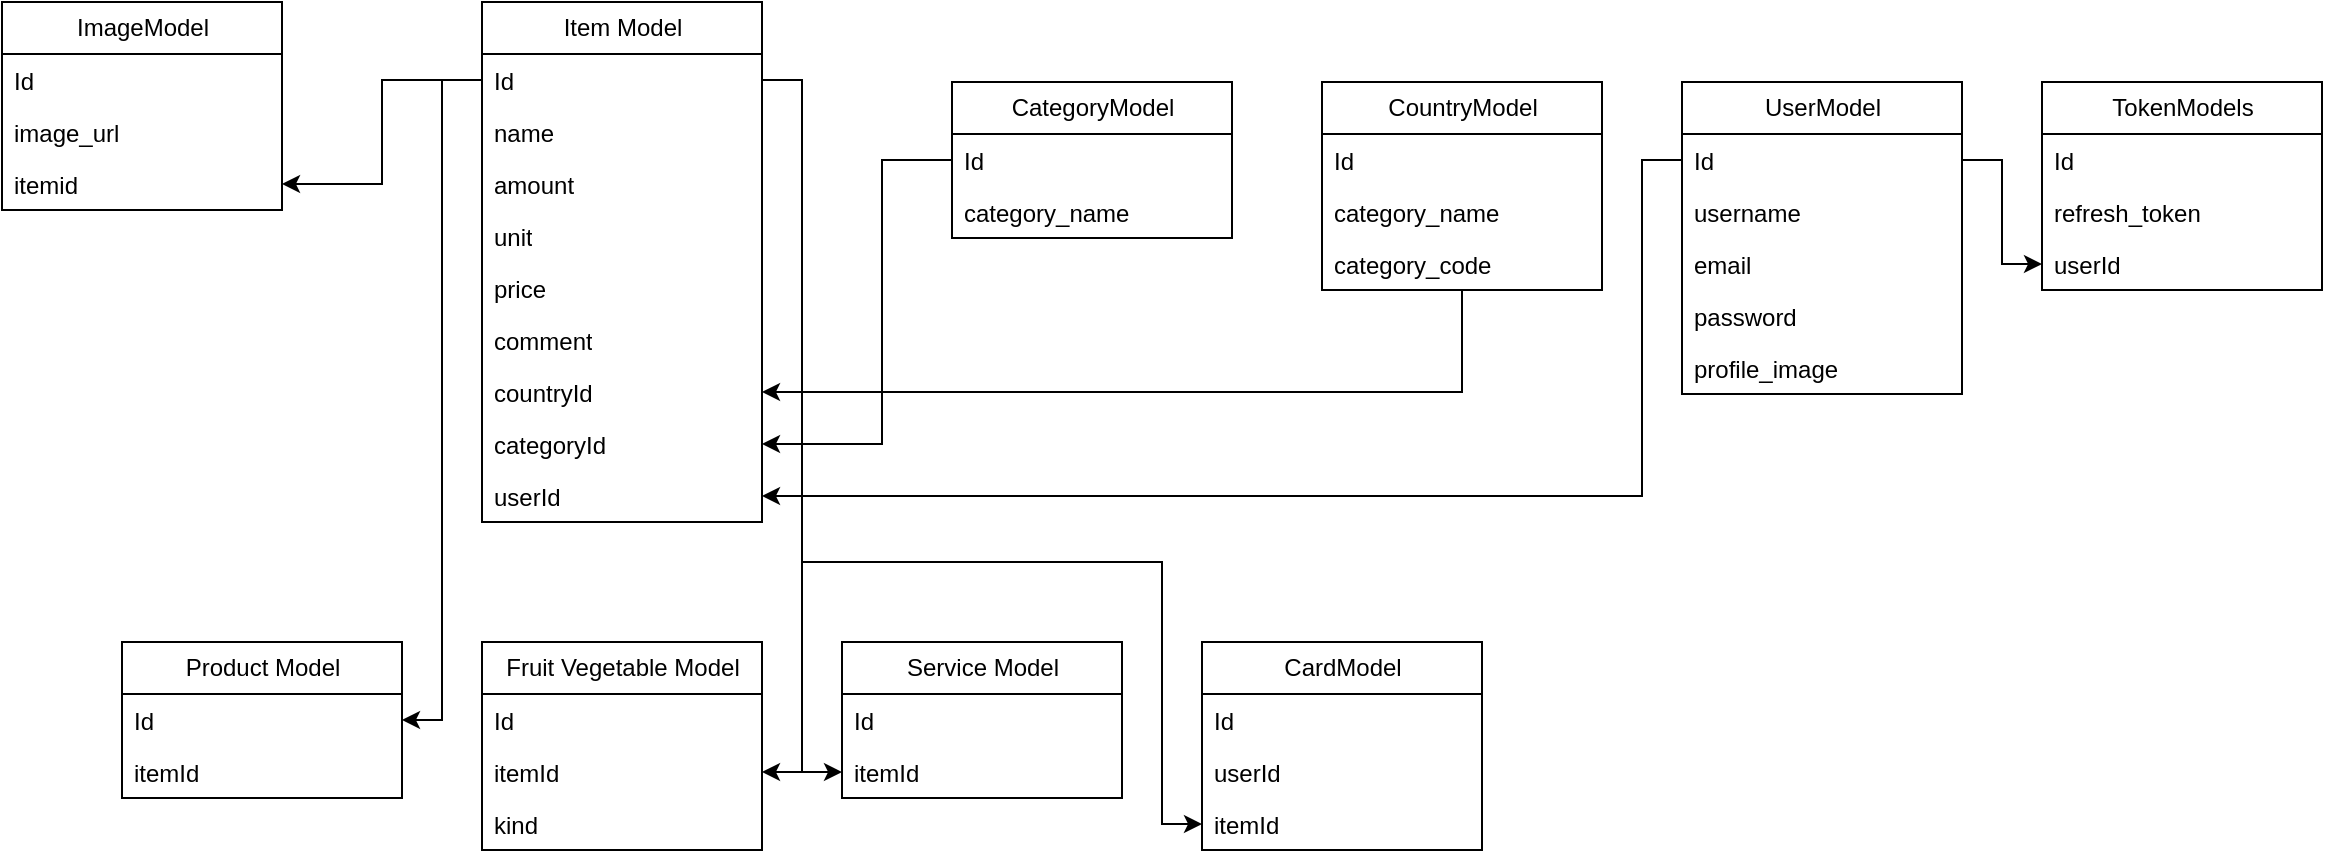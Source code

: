 <mxfile version="24.2.7" type="device">
  <diagram name="Page-1" id="mG99jSPDwVkIexaX3KDU">
    <mxGraphModel dx="1130" dy="633" grid="1" gridSize="10" guides="1" tooltips="1" connect="1" arrows="1" fold="1" page="1" pageScale="1" pageWidth="1169" pageHeight="1654" math="0" shadow="0">
      <root>
        <mxCell id="0" />
        <mxCell id="1" parent="0" />
        <mxCell id="0R8FZ4g5FUv6yTJGRgFN-1" value="CategoryModel" style="swimlane;fontStyle=0;childLayout=stackLayout;horizontal=1;startSize=26;fillColor=none;horizontalStack=0;resizeParent=1;resizeParentMax=0;resizeLast=0;collapsible=1;marginBottom=0;html=1;" parent="1" vertex="1">
          <mxGeometry x="515" y="80" width="140" height="78" as="geometry" />
        </mxCell>
        <mxCell id="0R8FZ4g5FUv6yTJGRgFN-3" value="Id" style="text;strokeColor=none;fillColor=none;align=left;verticalAlign=top;spacingLeft=4;spacingRight=4;overflow=hidden;rotatable=0;points=[[0,0.5],[1,0.5]];portConstraint=eastwest;whiteSpace=wrap;html=1;" parent="0R8FZ4g5FUv6yTJGRgFN-1" vertex="1">
          <mxGeometry y="26" width="140" height="26" as="geometry" />
        </mxCell>
        <mxCell id="0R8FZ4g5FUv6yTJGRgFN-4" value="category_name" style="text;strokeColor=none;fillColor=none;align=left;verticalAlign=top;spacingLeft=4;spacingRight=4;overflow=hidden;rotatable=0;points=[[0,0.5],[1,0.5]];portConstraint=eastwest;whiteSpace=wrap;html=1;" parent="0R8FZ4g5FUv6yTJGRgFN-1" vertex="1">
          <mxGeometry y="52" width="140" height="26" as="geometry" />
        </mxCell>
        <mxCell id="lRnSNQp25yg4R_peUvhy-1" value="Product Model" style="swimlane;fontStyle=0;childLayout=stackLayout;horizontal=1;startSize=26;fillColor=none;horizontalStack=0;resizeParent=1;resizeParentMax=0;resizeLast=0;collapsible=1;marginBottom=0;html=1;" parent="1" vertex="1">
          <mxGeometry x="100" y="360" width="140" height="78" as="geometry" />
        </mxCell>
        <mxCell id="lRnSNQp25yg4R_peUvhy-2" value="Id" style="text;strokeColor=none;fillColor=none;align=left;verticalAlign=top;spacingLeft=4;spacingRight=4;overflow=hidden;rotatable=0;points=[[0,0.5],[1,0.5]];portConstraint=eastwest;whiteSpace=wrap;html=1;" parent="lRnSNQp25yg4R_peUvhy-1" vertex="1">
          <mxGeometry y="26" width="140" height="26" as="geometry" />
        </mxCell>
        <mxCell id="lRnSNQp25yg4R_peUvhy-3" value="itemId" style="text;strokeColor=none;fillColor=none;align=left;verticalAlign=top;spacingLeft=4;spacingRight=4;overflow=hidden;rotatable=0;points=[[0,0.5],[1,0.5]];portConstraint=eastwest;whiteSpace=wrap;html=1;" parent="lRnSNQp25yg4R_peUvhy-1" vertex="1">
          <mxGeometry y="52" width="140" height="26" as="geometry" />
        </mxCell>
        <mxCell id="lRnSNQp25yg4R_peUvhy-4" value="Fruit Vegetable Model" style="swimlane;fontStyle=0;childLayout=stackLayout;horizontal=1;startSize=26;fillColor=none;horizontalStack=0;resizeParent=1;resizeParentMax=0;resizeLast=0;collapsible=1;marginBottom=0;html=1;" parent="1" vertex="1">
          <mxGeometry x="280" y="360" width="140" height="104" as="geometry" />
        </mxCell>
        <mxCell id="lRnSNQp25yg4R_peUvhy-5" value="Id" style="text;strokeColor=none;fillColor=none;align=left;verticalAlign=top;spacingLeft=4;spacingRight=4;overflow=hidden;rotatable=0;points=[[0,0.5],[1,0.5]];portConstraint=eastwest;whiteSpace=wrap;html=1;" parent="lRnSNQp25yg4R_peUvhy-4" vertex="1">
          <mxGeometry y="26" width="140" height="26" as="geometry" />
        </mxCell>
        <mxCell id="lRnSNQp25yg4R_peUvhy-6" value="itemId" style="text;strokeColor=none;fillColor=none;align=left;verticalAlign=top;spacingLeft=4;spacingRight=4;overflow=hidden;rotatable=0;points=[[0,0.5],[1,0.5]];portConstraint=eastwest;whiteSpace=wrap;html=1;" parent="lRnSNQp25yg4R_peUvhy-4" vertex="1">
          <mxGeometry y="52" width="140" height="26" as="geometry" />
        </mxCell>
        <mxCell id="oPbYUOU-JrTOomvbUuW1-30" value="kind" style="text;strokeColor=none;fillColor=none;align=left;verticalAlign=top;spacingLeft=4;spacingRight=4;overflow=hidden;rotatable=0;points=[[0,0.5],[1,0.5]];portConstraint=eastwest;whiteSpace=wrap;html=1;" vertex="1" parent="lRnSNQp25yg4R_peUvhy-4">
          <mxGeometry y="78" width="140" height="26" as="geometry" />
        </mxCell>
        <mxCell id="lRnSNQp25yg4R_peUvhy-7" value="Service Model" style="swimlane;fontStyle=0;childLayout=stackLayout;horizontal=1;startSize=26;fillColor=none;horizontalStack=0;resizeParent=1;resizeParentMax=0;resizeLast=0;collapsible=1;marginBottom=0;html=1;" parent="1" vertex="1">
          <mxGeometry x="460" y="360" width="140" height="78" as="geometry" />
        </mxCell>
        <mxCell id="lRnSNQp25yg4R_peUvhy-8" value="Id" style="text;strokeColor=none;fillColor=none;align=left;verticalAlign=top;spacingLeft=4;spacingRight=4;overflow=hidden;rotatable=0;points=[[0,0.5],[1,0.5]];portConstraint=eastwest;whiteSpace=wrap;html=1;" parent="lRnSNQp25yg4R_peUvhy-7" vertex="1">
          <mxGeometry y="26" width="140" height="26" as="geometry" />
        </mxCell>
        <mxCell id="lRnSNQp25yg4R_peUvhy-9" value="itemId" style="text;strokeColor=none;fillColor=none;align=left;verticalAlign=top;spacingLeft=4;spacingRight=4;overflow=hidden;rotatable=0;points=[[0,0.5],[1,0.5]];portConstraint=eastwest;whiteSpace=wrap;html=1;" parent="lRnSNQp25yg4R_peUvhy-7" vertex="1">
          <mxGeometry y="52" width="140" height="26" as="geometry" />
        </mxCell>
        <mxCell id="lRnSNQp25yg4R_peUvhy-10" value="Item Model" style="swimlane;fontStyle=0;childLayout=stackLayout;horizontal=1;startSize=26;fillColor=none;horizontalStack=0;resizeParent=1;resizeParentMax=0;resizeLast=0;collapsible=1;marginBottom=0;html=1;" parent="1" vertex="1">
          <mxGeometry x="280" y="40" width="140" height="260" as="geometry" />
        </mxCell>
        <mxCell id="lRnSNQp25yg4R_peUvhy-11" value="Id" style="text;strokeColor=none;fillColor=none;align=left;verticalAlign=top;spacingLeft=4;spacingRight=4;overflow=hidden;rotatable=0;points=[[0,0.5],[1,0.5]];portConstraint=eastwest;whiteSpace=wrap;html=1;" parent="lRnSNQp25yg4R_peUvhy-10" vertex="1">
          <mxGeometry y="26" width="140" height="26" as="geometry" />
        </mxCell>
        <mxCell id="oPbYUOU-JrTOomvbUuW1-1" value="name" style="text;strokeColor=none;fillColor=none;align=left;verticalAlign=top;spacingLeft=4;spacingRight=4;overflow=hidden;rotatable=0;points=[[0,0.5],[1,0.5]];portConstraint=eastwest;whiteSpace=wrap;html=1;" vertex="1" parent="lRnSNQp25yg4R_peUvhy-10">
          <mxGeometry y="52" width="140" height="26" as="geometry" />
        </mxCell>
        <mxCell id="oPbYUOU-JrTOomvbUuW1-2" value="amount" style="text;strokeColor=none;fillColor=none;align=left;verticalAlign=top;spacingLeft=4;spacingRight=4;overflow=hidden;rotatable=0;points=[[0,0.5],[1,0.5]];portConstraint=eastwest;whiteSpace=wrap;html=1;" vertex="1" parent="lRnSNQp25yg4R_peUvhy-10">
          <mxGeometry y="78" width="140" height="26" as="geometry" />
        </mxCell>
        <mxCell id="oPbYUOU-JrTOomvbUuW1-5" value="unit" style="text;strokeColor=none;fillColor=none;align=left;verticalAlign=top;spacingLeft=4;spacingRight=4;overflow=hidden;rotatable=0;points=[[0,0.5],[1,0.5]];portConstraint=eastwest;whiteSpace=wrap;html=1;" vertex="1" parent="lRnSNQp25yg4R_peUvhy-10">
          <mxGeometry y="104" width="140" height="26" as="geometry" />
        </mxCell>
        <mxCell id="oPbYUOU-JrTOomvbUuW1-4" value="price" style="text;strokeColor=none;fillColor=none;align=left;verticalAlign=top;spacingLeft=4;spacingRight=4;overflow=hidden;rotatable=0;points=[[0,0.5],[1,0.5]];portConstraint=eastwest;whiteSpace=wrap;html=1;" vertex="1" parent="lRnSNQp25yg4R_peUvhy-10">
          <mxGeometry y="130" width="140" height="26" as="geometry" />
        </mxCell>
        <mxCell id="oPbYUOU-JrTOomvbUuW1-3" value="comment" style="text;strokeColor=none;fillColor=none;align=left;verticalAlign=top;spacingLeft=4;spacingRight=4;overflow=hidden;rotatable=0;points=[[0,0.5],[1,0.5]];portConstraint=eastwest;whiteSpace=wrap;html=1;" vertex="1" parent="lRnSNQp25yg4R_peUvhy-10">
          <mxGeometry y="156" width="140" height="26" as="geometry" />
        </mxCell>
        <mxCell id="oPbYUOU-JrTOomvbUuW1-13" value="countryId" style="text;strokeColor=none;fillColor=none;align=left;verticalAlign=top;spacingLeft=4;spacingRight=4;overflow=hidden;rotatable=0;points=[[0,0.5],[1,0.5]];portConstraint=eastwest;whiteSpace=wrap;html=1;" vertex="1" parent="lRnSNQp25yg4R_peUvhy-10">
          <mxGeometry y="182" width="140" height="26" as="geometry" />
        </mxCell>
        <mxCell id="lRnSNQp25yg4R_peUvhy-12" value="categoryId" style="text;strokeColor=none;fillColor=none;align=left;verticalAlign=top;spacingLeft=4;spacingRight=4;overflow=hidden;rotatable=0;points=[[0,0.5],[1,0.5]];portConstraint=eastwest;whiteSpace=wrap;html=1;" parent="lRnSNQp25yg4R_peUvhy-10" vertex="1">
          <mxGeometry y="208" width="140" height="26" as="geometry" />
        </mxCell>
        <mxCell id="oPbYUOU-JrTOomvbUuW1-31" value="userId" style="text;strokeColor=none;fillColor=none;align=left;verticalAlign=top;spacingLeft=4;spacingRight=4;overflow=hidden;rotatable=0;points=[[0,0.5],[1,0.5]];portConstraint=eastwest;whiteSpace=wrap;html=1;" vertex="1" parent="lRnSNQp25yg4R_peUvhy-10">
          <mxGeometry y="234" width="140" height="26" as="geometry" />
        </mxCell>
        <mxCell id="oPbYUOU-JrTOomvbUuW1-19" style="edgeStyle=orthogonalEdgeStyle;rounded=0;orthogonalLoop=1;jettySize=auto;html=1;entryX=1;entryY=0.5;entryDx=0;entryDy=0;" edge="1" parent="1" source="oPbYUOU-JrTOomvbUuW1-16" target="oPbYUOU-JrTOomvbUuW1-13">
          <mxGeometry relative="1" as="geometry" />
        </mxCell>
        <mxCell id="oPbYUOU-JrTOomvbUuW1-16" value="CountryModel" style="swimlane;fontStyle=0;childLayout=stackLayout;horizontal=1;startSize=26;fillColor=none;horizontalStack=0;resizeParent=1;resizeParentMax=0;resizeLast=0;collapsible=1;marginBottom=0;html=1;" vertex="1" parent="1">
          <mxGeometry x="700" y="80" width="140" height="104" as="geometry" />
        </mxCell>
        <mxCell id="oPbYUOU-JrTOomvbUuW1-17" value="Id" style="text;strokeColor=none;fillColor=none;align=left;verticalAlign=top;spacingLeft=4;spacingRight=4;overflow=hidden;rotatable=0;points=[[0,0.5],[1,0.5]];portConstraint=eastwest;whiteSpace=wrap;html=1;" vertex="1" parent="oPbYUOU-JrTOomvbUuW1-16">
          <mxGeometry y="26" width="140" height="26" as="geometry" />
        </mxCell>
        <mxCell id="oPbYUOU-JrTOomvbUuW1-18" value="category_name" style="text;strokeColor=none;fillColor=none;align=left;verticalAlign=top;spacingLeft=4;spacingRight=4;overflow=hidden;rotatable=0;points=[[0,0.5],[1,0.5]];portConstraint=eastwest;whiteSpace=wrap;html=1;" vertex="1" parent="oPbYUOU-JrTOomvbUuW1-16">
          <mxGeometry y="52" width="140" height="26" as="geometry" />
        </mxCell>
        <mxCell id="oPbYUOU-JrTOomvbUuW1-21" value="category_code" style="text;strokeColor=none;fillColor=none;align=left;verticalAlign=top;spacingLeft=4;spacingRight=4;overflow=hidden;rotatable=0;points=[[0,0.5],[1,0.5]];portConstraint=eastwest;whiteSpace=wrap;html=1;" vertex="1" parent="oPbYUOU-JrTOomvbUuW1-16">
          <mxGeometry y="78" width="140" height="26" as="geometry" />
        </mxCell>
        <mxCell id="oPbYUOU-JrTOomvbUuW1-20" style="edgeStyle=orthogonalEdgeStyle;rounded=0;orthogonalLoop=1;jettySize=auto;html=1;entryX=1;entryY=0.5;entryDx=0;entryDy=0;" edge="1" parent="1" source="0R8FZ4g5FUv6yTJGRgFN-3" target="lRnSNQp25yg4R_peUvhy-12">
          <mxGeometry relative="1" as="geometry">
            <Array as="points">
              <mxPoint x="480" y="119" />
              <mxPoint x="480" y="261" />
            </Array>
          </mxGeometry>
        </mxCell>
        <mxCell id="oPbYUOU-JrTOomvbUuW1-28" style="edgeStyle=orthogonalEdgeStyle;rounded=0;orthogonalLoop=1;jettySize=auto;html=1;entryX=0;entryY=0.5;entryDx=0;entryDy=0;" edge="1" parent="1" source="lRnSNQp25yg4R_peUvhy-11" target="lRnSNQp25yg4R_peUvhy-9">
          <mxGeometry relative="1" as="geometry" />
        </mxCell>
        <mxCell id="oPbYUOU-JrTOomvbUuW1-33" style="edgeStyle=orthogonalEdgeStyle;rounded=0;orthogonalLoop=1;jettySize=auto;html=1;entryX=1;entryY=0.5;entryDx=0;entryDy=0;" edge="1" parent="1" source="lRnSNQp25yg4R_peUvhy-11" target="lRnSNQp25yg4R_peUvhy-6">
          <mxGeometry relative="1" as="geometry">
            <Array as="points">
              <mxPoint x="440" y="79" />
              <mxPoint x="440" y="425" />
            </Array>
          </mxGeometry>
        </mxCell>
        <mxCell id="oPbYUOU-JrTOomvbUuW1-36" value="UserModel" style="swimlane;fontStyle=0;childLayout=stackLayout;horizontal=1;startSize=26;fillColor=none;horizontalStack=0;resizeParent=1;resizeParentMax=0;resizeLast=0;collapsible=1;marginBottom=0;html=1;" vertex="1" parent="1">
          <mxGeometry x="880" y="80" width="140" height="156" as="geometry" />
        </mxCell>
        <mxCell id="oPbYUOU-JrTOomvbUuW1-37" value="Id" style="text;strokeColor=none;fillColor=none;align=left;verticalAlign=top;spacingLeft=4;spacingRight=4;overflow=hidden;rotatable=0;points=[[0,0.5],[1,0.5]];portConstraint=eastwest;whiteSpace=wrap;html=1;" vertex="1" parent="oPbYUOU-JrTOomvbUuW1-36">
          <mxGeometry y="26" width="140" height="26" as="geometry" />
        </mxCell>
        <mxCell id="oPbYUOU-JrTOomvbUuW1-38" value="username" style="text;strokeColor=none;fillColor=none;align=left;verticalAlign=top;spacingLeft=4;spacingRight=4;overflow=hidden;rotatable=0;points=[[0,0.5],[1,0.5]];portConstraint=eastwest;whiteSpace=wrap;html=1;" vertex="1" parent="oPbYUOU-JrTOomvbUuW1-36">
          <mxGeometry y="52" width="140" height="26" as="geometry" />
        </mxCell>
        <mxCell id="oPbYUOU-JrTOomvbUuW1-39" value="email" style="text;strokeColor=none;fillColor=none;align=left;verticalAlign=top;spacingLeft=4;spacingRight=4;overflow=hidden;rotatable=0;points=[[0,0.5],[1,0.5]];portConstraint=eastwest;whiteSpace=wrap;html=1;" vertex="1" parent="oPbYUOU-JrTOomvbUuW1-36">
          <mxGeometry y="78" width="140" height="26" as="geometry" />
        </mxCell>
        <mxCell id="oPbYUOU-JrTOomvbUuW1-40" value="password" style="text;strokeColor=none;fillColor=none;align=left;verticalAlign=top;spacingLeft=4;spacingRight=4;overflow=hidden;rotatable=0;points=[[0,0.5],[1,0.5]];portConstraint=eastwest;whiteSpace=wrap;html=1;" vertex="1" parent="oPbYUOU-JrTOomvbUuW1-36">
          <mxGeometry y="104" width="140" height="26" as="geometry" />
        </mxCell>
        <mxCell id="oPbYUOU-JrTOomvbUuW1-41" value="profile_image" style="text;strokeColor=none;fillColor=none;align=left;verticalAlign=top;spacingLeft=4;spacingRight=4;overflow=hidden;rotatable=0;points=[[0,0.5],[1,0.5]];portConstraint=eastwest;whiteSpace=wrap;html=1;" vertex="1" parent="oPbYUOU-JrTOomvbUuW1-36">
          <mxGeometry y="130" width="140" height="26" as="geometry" />
        </mxCell>
        <mxCell id="oPbYUOU-JrTOomvbUuW1-42" style="edgeStyle=orthogonalEdgeStyle;rounded=0;orthogonalLoop=1;jettySize=auto;html=1;entryX=1;entryY=0.5;entryDx=0;entryDy=0;" edge="1" parent="1" source="oPbYUOU-JrTOomvbUuW1-37" target="oPbYUOU-JrTOomvbUuW1-31">
          <mxGeometry relative="1" as="geometry">
            <Array as="points">
              <mxPoint x="860" y="119" />
              <mxPoint x="860" y="287" />
            </Array>
          </mxGeometry>
        </mxCell>
        <mxCell id="oPbYUOU-JrTOomvbUuW1-44" style="edgeStyle=orthogonalEdgeStyle;rounded=0;orthogonalLoop=1;jettySize=auto;html=1;entryX=1;entryY=0.5;entryDx=0;entryDy=0;" edge="1" parent="1" source="lRnSNQp25yg4R_peUvhy-11" target="lRnSNQp25yg4R_peUvhy-2">
          <mxGeometry relative="1" as="geometry">
            <Array as="points">
              <mxPoint x="260" y="79" />
            </Array>
          </mxGeometry>
        </mxCell>
        <mxCell id="oPbYUOU-JrTOomvbUuW1-45" value="ImageModel" style="swimlane;fontStyle=0;childLayout=stackLayout;horizontal=1;startSize=26;fillColor=none;horizontalStack=0;resizeParent=1;resizeParentMax=0;resizeLast=0;collapsible=1;marginBottom=0;html=1;" vertex="1" parent="1">
          <mxGeometry x="40" y="40" width="140" height="104" as="geometry" />
        </mxCell>
        <mxCell id="oPbYUOU-JrTOomvbUuW1-46" value="Id" style="text;strokeColor=none;fillColor=none;align=left;verticalAlign=top;spacingLeft=4;spacingRight=4;overflow=hidden;rotatable=0;points=[[0,0.5],[1,0.5]];portConstraint=eastwest;whiteSpace=wrap;html=1;" vertex="1" parent="oPbYUOU-JrTOomvbUuW1-45">
          <mxGeometry y="26" width="140" height="26" as="geometry" />
        </mxCell>
        <mxCell id="oPbYUOU-JrTOomvbUuW1-47" value="image_url" style="text;strokeColor=none;fillColor=none;align=left;verticalAlign=top;spacingLeft=4;spacingRight=4;overflow=hidden;rotatable=0;points=[[0,0.5],[1,0.5]];portConstraint=eastwest;whiteSpace=wrap;html=1;" vertex="1" parent="oPbYUOU-JrTOomvbUuW1-45">
          <mxGeometry y="52" width="140" height="26" as="geometry" />
        </mxCell>
        <mxCell id="oPbYUOU-JrTOomvbUuW1-48" value="itemid" style="text;strokeColor=none;fillColor=none;align=left;verticalAlign=top;spacingLeft=4;spacingRight=4;overflow=hidden;rotatable=0;points=[[0,0.5],[1,0.5]];portConstraint=eastwest;whiteSpace=wrap;html=1;" vertex="1" parent="oPbYUOU-JrTOomvbUuW1-45">
          <mxGeometry y="78" width="140" height="26" as="geometry" />
        </mxCell>
        <mxCell id="oPbYUOU-JrTOomvbUuW1-49" style="edgeStyle=orthogonalEdgeStyle;rounded=0;orthogonalLoop=1;jettySize=auto;html=1;entryX=1;entryY=0.5;entryDx=0;entryDy=0;" edge="1" parent="1" source="lRnSNQp25yg4R_peUvhy-11" target="oPbYUOU-JrTOomvbUuW1-48">
          <mxGeometry relative="1" as="geometry" />
        </mxCell>
        <mxCell id="oPbYUOU-JrTOomvbUuW1-50" value="TokenModels" style="swimlane;fontStyle=0;childLayout=stackLayout;horizontal=1;startSize=26;fillColor=none;horizontalStack=0;resizeParent=1;resizeParentMax=0;resizeLast=0;collapsible=1;marginBottom=0;html=1;" vertex="1" parent="1">
          <mxGeometry x="1060" y="80" width="140" height="104" as="geometry" />
        </mxCell>
        <mxCell id="oPbYUOU-JrTOomvbUuW1-51" value="Id" style="text;strokeColor=none;fillColor=none;align=left;verticalAlign=top;spacingLeft=4;spacingRight=4;overflow=hidden;rotatable=0;points=[[0,0.5],[1,0.5]];portConstraint=eastwest;whiteSpace=wrap;html=1;" vertex="1" parent="oPbYUOU-JrTOomvbUuW1-50">
          <mxGeometry y="26" width="140" height="26" as="geometry" />
        </mxCell>
        <mxCell id="oPbYUOU-JrTOomvbUuW1-52" value="refresh_token" style="text;strokeColor=none;fillColor=none;align=left;verticalAlign=top;spacingLeft=4;spacingRight=4;overflow=hidden;rotatable=0;points=[[0,0.5],[1,0.5]];portConstraint=eastwest;whiteSpace=wrap;html=1;" vertex="1" parent="oPbYUOU-JrTOomvbUuW1-50">
          <mxGeometry y="52" width="140" height="26" as="geometry" />
        </mxCell>
        <mxCell id="oPbYUOU-JrTOomvbUuW1-53" value="userId" style="text;strokeColor=none;fillColor=none;align=left;verticalAlign=top;spacingLeft=4;spacingRight=4;overflow=hidden;rotatable=0;points=[[0,0.5],[1,0.5]];portConstraint=eastwest;whiteSpace=wrap;html=1;" vertex="1" parent="oPbYUOU-JrTOomvbUuW1-50">
          <mxGeometry y="78" width="140" height="26" as="geometry" />
        </mxCell>
        <mxCell id="oPbYUOU-JrTOomvbUuW1-54" style="edgeStyle=orthogonalEdgeStyle;rounded=0;orthogonalLoop=1;jettySize=auto;html=1;entryX=0;entryY=0.5;entryDx=0;entryDy=0;" edge="1" parent="1" source="oPbYUOU-JrTOomvbUuW1-37" target="oPbYUOU-JrTOomvbUuW1-53">
          <mxGeometry relative="1" as="geometry" />
        </mxCell>
        <mxCell id="oPbYUOU-JrTOomvbUuW1-62" value="CardModel" style="swimlane;fontStyle=0;childLayout=stackLayout;horizontal=1;startSize=26;fillColor=none;horizontalStack=0;resizeParent=1;resizeParentMax=0;resizeLast=0;collapsible=1;marginBottom=0;html=1;" vertex="1" parent="1">
          <mxGeometry x="640" y="360" width="140" height="104" as="geometry" />
        </mxCell>
        <mxCell id="oPbYUOU-JrTOomvbUuW1-63" value="Id" style="text;strokeColor=none;fillColor=none;align=left;verticalAlign=top;spacingLeft=4;spacingRight=4;overflow=hidden;rotatable=0;points=[[0,0.5],[1,0.5]];portConstraint=eastwest;whiteSpace=wrap;html=1;" vertex="1" parent="oPbYUOU-JrTOomvbUuW1-62">
          <mxGeometry y="26" width="140" height="26" as="geometry" />
        </mxCell>
        <mxCell id="oPbYUOU-JrTOomvbUuW1-64" value="userId" style="text;strokeColor=none;fillColor=none;align=left;verticalAlign=top;spacingLeft=4;spacingRight=4;overflow=hidden;rotatable=0;points=[[0,0.5],[1,0.5]];portConstraint=eastwest;whiteSpace=wrap;html=1;" vertex="1" parent="oPbYUOU-JrTOomvbUuW1-62">
          <mxGeometry y="52" width="140" height="26" as="geometry" />
        </mxCell>
        <mxCell id="oPbYUOU-JrTOomvbUuW1-66" value="itemId" style="text;strokeColor=none;fillColor=none;align=left;verticalAlign=top;spacingLeft=4;spacingRight=4;overflow=hidden;rotatable=0;points=[[0,0.5],[1,0.5]];portConstraint=eastwest;whiteSpace=wrap;html=1;" vertex="1" parent="oPbYUOU-JrTOomvbUuW1-62">
          <mxGeometry y="78" width="140" height="26" as="geometry" />
        </mxCell>
        <mxCell id="oPbYUOU-JrTOomvbUuW1-67" style="edgeStyle=orthogonalEdgeStyle;rounded=0;orthogonalLoop=1;jettySize=auto;html=1;entryX=0;entryY=0.5;entryDx=0;entryDy=0;" edge="1" parent="1" source="lRnSNQp25yg4R_peUvhy-11" target="oPbYUOU-JrTOomvbUuW1-66">
          <mxGeometry relative="1" as="geometry">
            <Array as="points">
              <mxPoint x="440" y="79" />
              <mxPoint x="440" y="320" />
              <mxPoint x="620" y="320" />
              <mxPoint x="620" y="451" />
            </Array>
          </mxGeometry>
        </mxCell>
      </root>
    </mxGraphModel>
  </diagram>
</mxfile>
